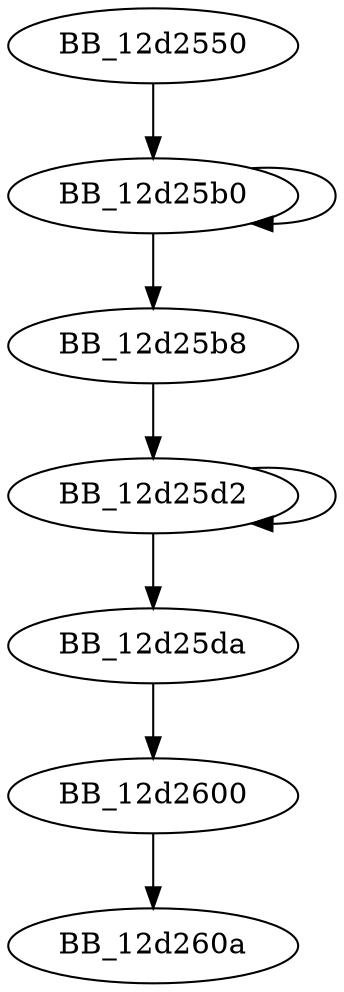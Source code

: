 DiGraph sub_12D2550{
BB_12d2550->BB_12d25b0
BB_12d25b0->BB_12d25b0
BB_12d25b0->BB_12d25b8
BB_12d25b8->BB_12d25d2
BB_12d25d2->BB_12d25d2
BB_12d25d2->BB_12d25da
BB_12d25da->BB_12d2600
BB_12d2600->BB_12d260a
}

